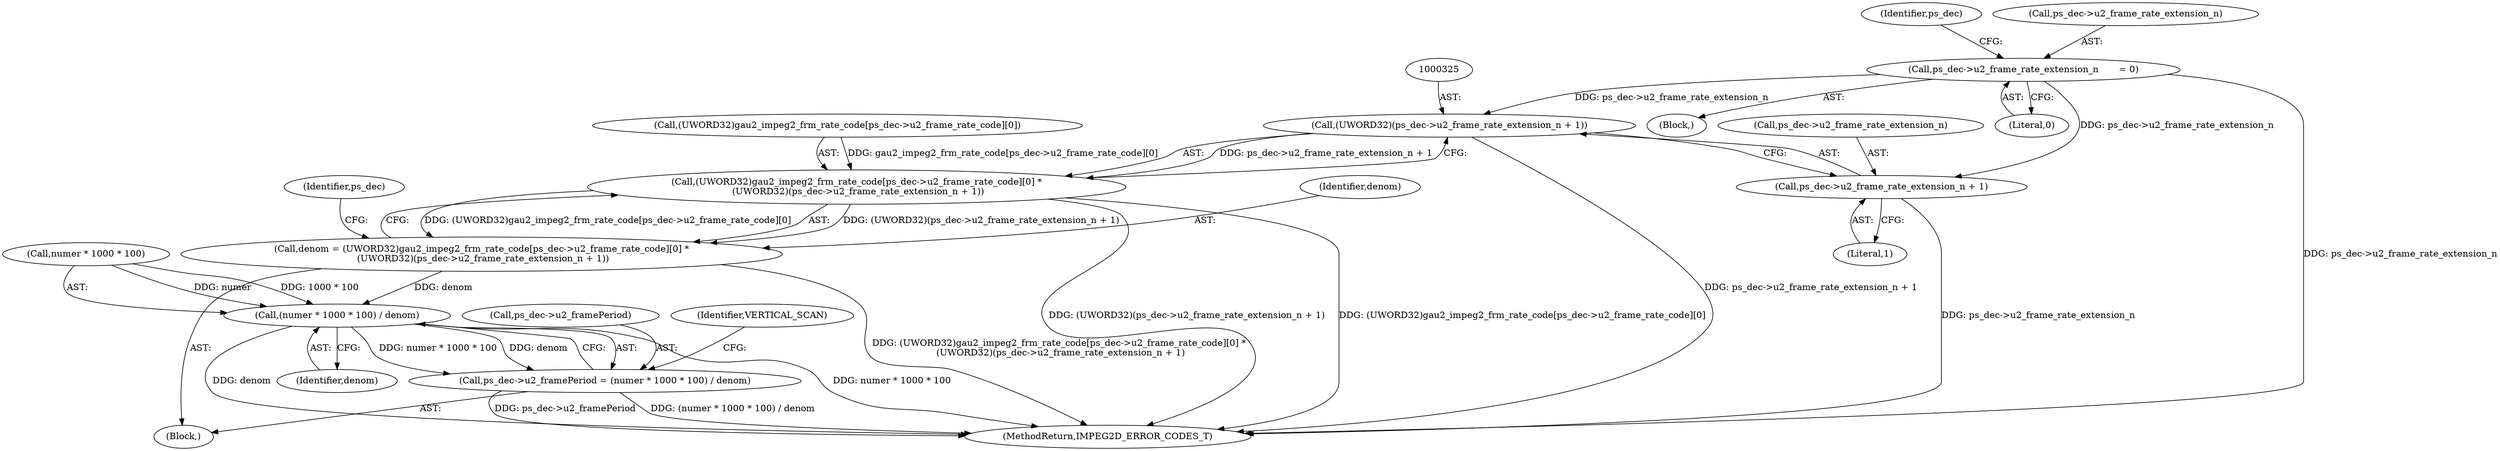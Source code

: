 digraph "0_Android_29a78a11844fc027fa44be7f8bd8dc1cf8bf89f6_0@pointer" {
"1000180" [label="(Call,ps_dec->u2_frame_rate_extension_n       = 0)"];
"1000324" [label="(Call,(UWORD32)(ps_dec->u2_frame_rate_extension_n + 1))"];
"1000314" [label="(Call,(UWORD32)gau2_impeg2_frm_rate_code[ps_dec->u2_frame_rate_code][0] *\n (UWORD32)(ps_dec->u2_frame_rate_extension_n + 1))"];
"1000312" [label="(Call,denom = (UWORD32)gau2_impeg2_frm_rate_code[ps_dec->u2_frame_rate_code][0] *\n (UWORD32)(ps_dec->u2_frame_rate_extension_n + 1))"];
"1000335" [label="(Call,(numer * 1000 * 100) / denom)"];
"1000331" [label="(Call,ps_dec->u2_framePeriod = (numer * 1000 * 100) / denom)"];
"1000326" [label="(Call,ps_dec->u2_frame_rate_extension_n + 1)"];
"1000290" [label="(Block,)"];
"1000187" [label="(Identifier,ps_dec)"];
"1000333" [label="(Identifier,ps_dec)"];
"1000344" [label="(Identifier,VERTICAL_SCAN)"];
"1000327" [label="(Call,ps_dec->u2_frame_rate_extension_n)"];
"1000332" [label="(Call,ps_dec->u2_framePeriod)"];
"1000326" [label="(Call,ps_dec->u2_frame_rate_extension_n + 1)"];
"1000335" [label="(Call,(numer * 1000 * 100) / denom)"];
"1000330" [label="(Literal,1)"];
"1000315" [label="(Call,(UWORD32)gau2_impeg2_frm_rate_code[ps_dec->u2_frame_rate_code][0])"];
"1000124" [label="(Block,)"];
"1000331" [label="(Call,ps_dec->u2_framePeriod = (numer * 1000 * 100) / denom)"];
"1000181" [label="(Call,ps_dec->u2_frame_rate_extension_n)"];
"1000180" [label="(Call,ps_dec->u2_frame_rate_extension_n       = 0)"];
"1000312" [label="(Call,denom = (UWORD32)gau2_impeg2_frm_rate_code[ps_dec->u2_frame_rate_code][0] *\n (UWORD32)(ps_dec->u2_frame_rate_extension_n + 1))"];
"1000184" [label="(Literal,0)"];
"1000314" [label="(Call,(UWORD32)gau2_impeg2_frm_rate_code[ps_dec->u2_frame_rate_code][0] *\n (UWORD32)(ps_dec->u2_frame_rate_extension_n + 1))"];
"1000324" [label="(Call,(UWORD32)(ps_dec->u2_frame_rate_extension_n + 1))"];
"1000341" [label="(Identifier,denom)"];
"1000313" [label="(Identifier,denom)"];
"1000369" [label="(MethodReturn,IMPEG2D_ERROR_CODES_T)"];
"1000336" [label="(Call,numer * 1000 * 100)"];
"1000180" -> "1000124"  [label="AST: "];
"1000180" -> "1000184"  [label="CFG: "];
"1000181" -> "1000180"  [label="AST: "];
"1000184" -> "1000180"  [label="AST: "];
"1000187" -> "1000180"  [label="CFG: "];
"1000180" -> "1000369"  [label="DDG: ps_dec->u2_frame_rate_extension_n"];
"1000180" -> "1000324"  [label="DDG: ps_dec->u2_frame_rate_extension_n"];
"1000180" -> "1000326"  [label="DDG: ps_dec->u2_frame_rate_extension_n"];
"1000324" -> "1000314"  [label="AST: "];
"1000324" -> "1000326"  [label="CFG: "];
"1000325" -> "1000324"  [label="AST: "];
"1000326" -> "1000324"  [label="AST: "];
"1000314" -> "1000324"  [label="CFG: "];
"1000324" -> "1000369"  [label="DDG: ps_dec->u2_frame_rate_extension_n + 1"];
"1000324" -> "1000314"  [label="DDG: ps_dec->u2_frame_rate_extension_n + 1"];
"1000314" -> "1000312"  [label="AST: "];
"1000315" -> "1000314"  [label="AST: "];
"1000312" -> "1000314"  [label="CFG: "];
"1000314" -> "1000369"  [label="DDG: (UWORD32)gau2_impeg2_frm_rate_code[ps_dec->u2_frame_rate_code][0]"];
"1000314" -> "1000369"  [label="DDG: (UWORD32)(ps_dec->u2_frame_rate_extension_n + 1)"];
"1000314" -> "1000312"  [label="DDG: (UWORD32)gau2_impeg2_frm_rate_code[ps_dec->u2_frame_rate_code][0]"];
"1000314" -> "1000312"  [label="DDG: (UWORD32)(ps_dec->u2_frame_rate_extension_n + 1)"];
"1000315" -> "1000314"  [label="DDG: gau2_impeg2_frm_rate_code[ps_dec->u2_frame_rate_code][0]"];
"1000312" -> "1000290"  [label="AST: "];
"1000313" -> "1000312"  [label="AST: "];
"1000333" -> "1000312"  [label="CFG: "];
"1000312" -> "1000369"  [label="DDG: (UWORD32)gau2_impeg2_frm_rate_code[ps_dec->u2_frame_rate_code][0] *\n (UWORD32)(ps_dec->u2_frame_rate_extension_n + 1)"];
"1000312" -> "1000335"  [label="DDG: denom"];
"1000335" -> "1000331"  [label="AST: "];
"1000335" -> "1000341"  [label="CFG: "];
"1000336" -> "1000335"  [label="AST: "];
"1000341" -> "1000335"  [label="AST: "];
"1000331" -> "1000335"  [label="CFG: "];
"1000335" -> "1000369"  [label="DDG: numer * 1000 * 100"];
"1000335" -> "1000369"  [label="DDG: denom"];
"1000335" -> "1000331"  [label="DDG: numer * 1000 * 100"];
"1000335" -> "1000331"  [label="DDG: denom"];
"1000336" -> "1000335"  [label="DDG: numer"];
"1000336" -> "1000335"  [label="DDG: 1000 * 100"];
"1000331" -> "1000290"  [label="AST: "];
"1000332" -> "1000331"  [label="AST: "];
"1000344" -> "1000331"  [label="CFG: "];
"1000331" -> "1000369"  [label="DDG: ps_dec->u2_framePeriod"];
"1000331" -> "1000369"  [label="DDG: (numer * 1000 * 100) / denom"];
"1000326" -> "1000330"  [label="CFG: "];
"1000327" -> "1000326"  [label="AST: "];
"1000330" -> "1000326"  [label="AST: "];
"1000326" -> "1000369"  [label="DDG: ps_dec->u2_frame_rate_extension_n"];
}
